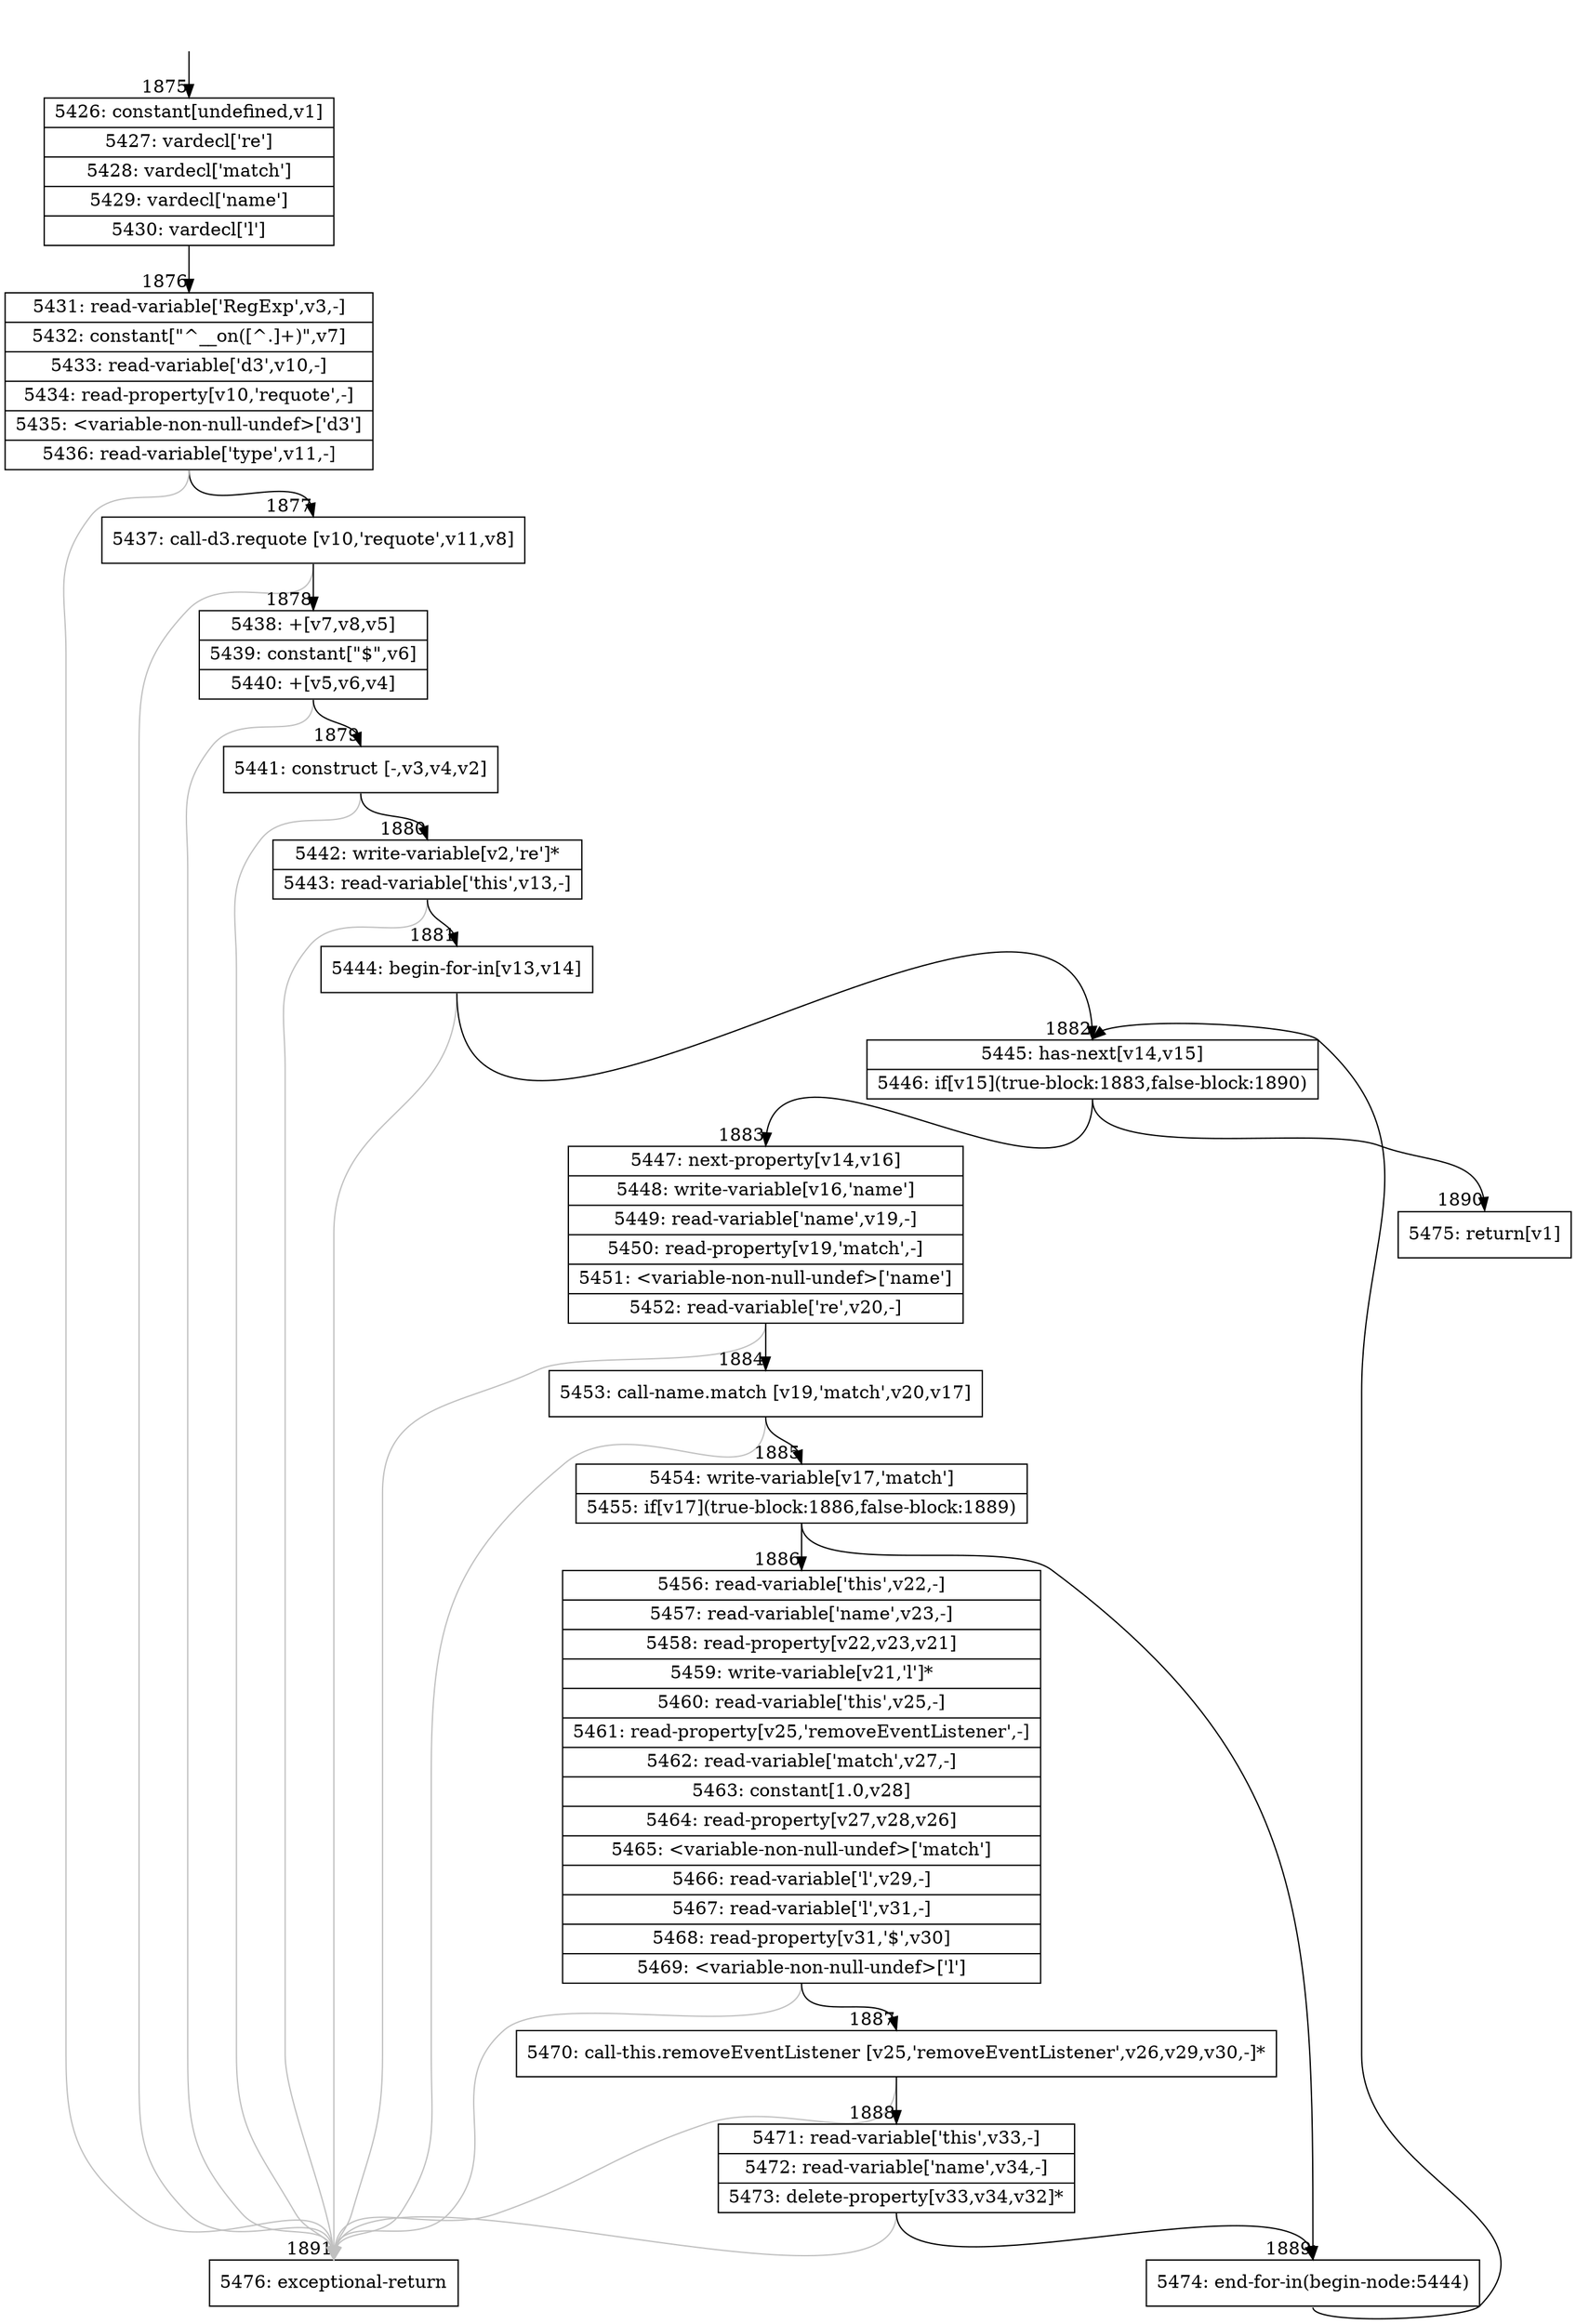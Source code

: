 digraph {
rankdir="TD"
BB_entry183[shape=none,label=""];
BB_entry183 -> BB1875 [tailport=s, headport=n, headlabel="    1875"]
BB1875 [shape=record label="{5426: constant[undefined,v1]|5427: vardecl['re']|5428: vardecl['match']|5429: vardecl['name']|5430: vardecl['l']}" ] 
BB1875 -> BB1876 [tailport=s, headport=n, headlabel="      1876"]
BB1876 [shape=record label="{5431: read-variable['RegExp',v3,-]|5432: constant[\"^__on([^.]+)\",v7]|5433: read-variable['d3',v10,-]|5434: read-property[v10,'requote',-]|5435: \<variable-non-null-undef\>['d3']|5436: read-variable['type',v11,-]}" ] 
BB1876 -> BB1877 [tailport=s, headport=n, headlabel="      1877"]
BB1876 -> BB1891 [tailport=s, headport=n, color=gray, headlabel="      1891"]
BB1877 [shape=record label="{5437: call-d3.requote [v10,'requote',v11,v8]}" ] 
BB1877 -> BB1878 [tailport=s, headport=n, headlabel="      1878"]
BB1877 -> BB1891 [tailport=s, headport=n, color=gray]
BB1878 [shape=record label="{5438: +[v7,v8,v5]|5439: constant[\"$\",v6]|5440: +[v5,v6,v4]}" ] 
BB1878 -> BB1879 [tailport=s, headport=n, headlabel="      1879"]
BB1878 -> BB1891 [tailport=s, headport=n, color=gray]
BB1879 [shape=record label="{5441: construct [-,v3,v4,v2]}" ] 
BB1879 -> BB1880 [tailport=s, headport=n, headlabel="      1880"]
BB1879 -> BB1891 [tailport=s, headport=n, color=gray]
BB1880 [shape=record label="{5442: write-variable[v2,'re']*|5443: read-variable['this',v13,-]}" ] 
BB1880 -> BB1881 [tailport=s, headport=n, headlabel="      1881"]
BB1880 -> BB1891 [tailport=s, headport=n, color=gray]
BB1881 [shape=record label="{5444: begin-for-in[v13,v14]}" ] 
BB1881 -> BB1882 [tailport=s, headport=n, headlabel="      1882"]
BB1881 -> BB1891 [tailport=s, headport=n, color=gray]
BB1882 [shape=record label="{5445: has-next[v14,v15]|5446: if[v15](true-block:1883,false-block:1890)}" ] 
BB1882 -> BB1883 [tailport=s, headport=n, headlabel="      1883"]
BB1882 -> BB1890 [tailport=s, headport=n, headlabel="      1890"]
BB1883 [shape=record label="{5447: next-property[v14,v16]|5448: write-variable[v16,'name']|5449: read-variable['name',v19,-]|5450: read-property[v19,'match',-]|5451: \<variable-non-null-undef\>['name']|5452: read-variable['re',v20,-]}" ] 
BB1883 -> BB1884 [tailport=s, headport=n, headlabel="      1884"]
BB1883 -> BB1891 [tailport=s, headport=n, color=gray]
BB1884 [shape=record label="{5453: call-name.match [v19,'match',v20,v17]}" ] 
BB1884 -> BB1885 [tailport=s, headport=n, headlabel="      1885"]
BB1884 -> BB1891 [tailport=s, headport=n, color=gray]
BB1885 [shape=record label="{5454: write-variable[v17,'match']|5455: if[v17](true-block:1886,false-block:1889)}" ] 
BB1885 -> BB1886 [tailport=s, headport=n, headlabel="      1886"]
BB1885 -> BB1889 [tailport=s, headport=n, headlabel="      1889"]
BB1886 [shape=record label="{5456: read-variable['this',v22,-]|5457: read-variable['name',v23,-]|5458: read-property[v22,v23,v21]|5459: write-variable[v21,'l']*|5460: read-variable['this',v25,-]|5461: read-property[v25,'removeEventListener',-]|5462: read-variable['match',v27,-]|5463: constant[1.0,v28]|5464: read-property[v27,v28,v26]|5465: \<variable-non-null-undef\>['match']|5466: read-variable['l',v29,-]|5467: read-variable['l',v31,-]|5468: read-property[v31,'$',v30]|5469: \<variable-non-null-undef\>['l']}" ] 
BB1886 -> BB1887 [tailport=s, headport=n, headlabel="      1887"]
BB1886 -> BB1891 [tailport=s, headport=n, color=gray]
BB1887 [shape=record label="{5470: call-this.removeEventListener [v25,'removeEventListener',v26,v29,v30,-]*}" ] 
BB1887 -> BB1888 [tailport=s, headport=n, headlabel="      1888"]
BB1887 -> BB1891 [tailport=s, headport=n, color=gray]
BB1888 [shape=record label="{5471: read-variable['this',v33,-]|5472: read-variable['name',v34,-]|5473: delete-property[v33,v34,v32]*}" ] 
BB1888 -> BB1889 [tailport=s, headport=n]
BB1888 -> BB1891 [tailport=s, headport=n, color=gray]
BB1889 [shape=record label="{5474: end-for-in(begin-node:5444)}" ] 
BB1889 -> BB1882 [tailport=s, headport=n]
BB1890 [shape=record label="{5475: return[v1]}" ] 
BB1891 [shape=record label="{5476: exceptional-return}" ] 
//#$~ 1099
}
